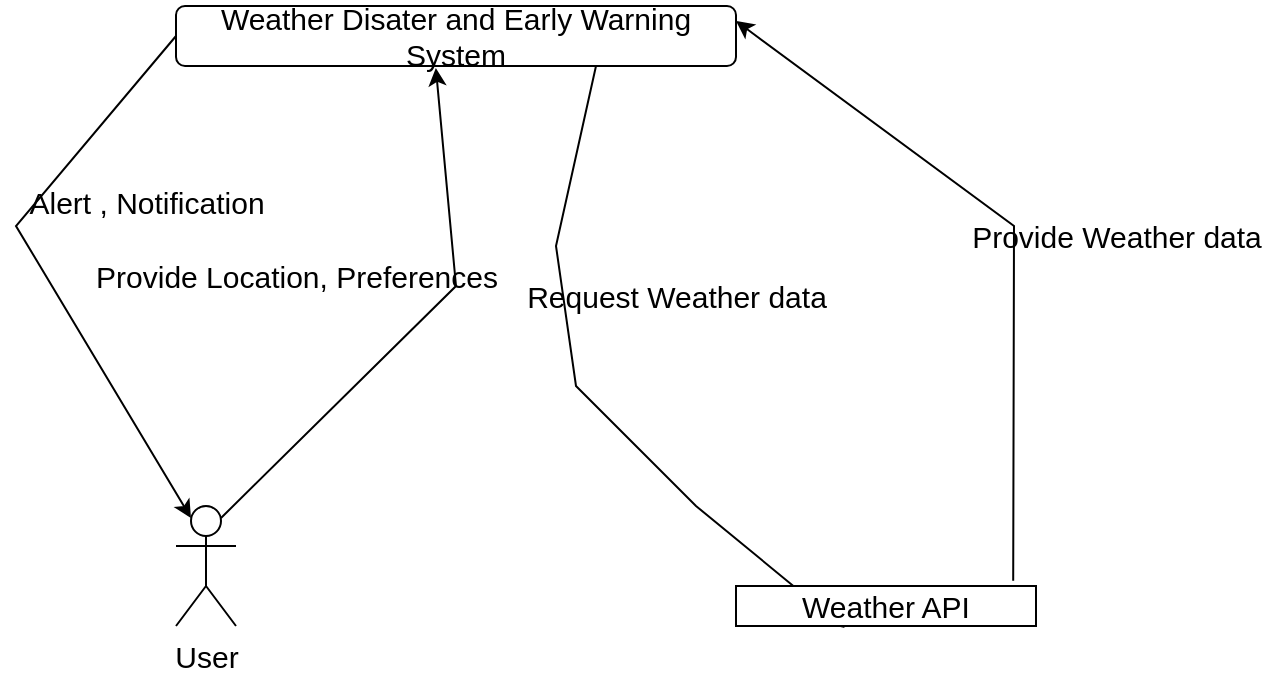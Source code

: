 <mxfile version="24.7.17">
  <diagram name="Page-1" id="JqdZ2X9EnypD1NYx4PsK">
    <mxGraphModel dx="1246" dy="533" grid="1" gridSize="10" guides="1" tooltips="1" connect="1" arrows="1" fold="1" page="1" pageScale="1" pageWidth="827" pageHeight="1169" math="0" shadow="0">
      <root>
        <mxCell id="0" />
        <mxCell id="1" parent="0" />
        <mxCell id="3iN7juQdv9RiVzlAzZco-14" value="Weather Disater and Early Warning System" style="rounded=1;whiteSpace=wrap;html=1;fontSize=15;" parent="1" vertex="1">
          <mxGeometry x="180" y="180" width="280" height="30" as="geometry" />
        </mxCell>
        <mxCell id="3iN7juQdv9RiVzlAzZco-23" style="edgeStyle=none;rounded=0;orthogonalLoop=1;jettySize=auto;html=1;entryX=1;entryY=0.25;entryDx=0;entryDy=0;exitX=0.924;exitY=-0.133;exitDx=0;exitDy=0;exitPerimeter=0;fontSize=15;" parent="1" source="i4aCO9MUuGmDaHsPj6hT-1" target="3iN7juQdv9RiVzlAzZco-14" edge="1">
          <mxGeometry relative="1" as="geometry">
            <Array as="points">
              <mxPoint x="599" y="290" />
            </Array>
            <mxPoint x="660" y="340" as="sourcePoint" />
          </mxGeometry>
        </mxCell>
        <mxCell id="3iN7juQdv9RiVzlAzZco-16" value="User" style="shape=umlActor;verticalLabelPosition=bottom;verticalAlign=top;html=1;fontSize=15;" parent="1" vertex="1">
          <mxGeometry x="180" y="430" width="30" height="60" as="geometry" />
        </mxCell>
        <mxCell id="3iN7juQdv9RiVzlAzZco-19" style="edgeStyle=none;rounded=0;orthogonalLoop=1;jettySize=auto;html=1;exitX=0;exitY=0.5;exitDx=0;exitDy=0;entryX=0.25;entryY=0.1;entryDx=0;entryDy=0;entryPerimeter=0;fontSize=15;" parent="1" source="3iN7juQdv9RiVzlAzZco-14" target="3iN7juQdv9RiVzlAzZco-16" edge="1">
          <mxGeometry relative="1" as="geometry">
            <Array as="points">
              <mxPoint x="100" y="290" />
            </Array>
          </mxGeometry>
        </mxCell>
        <mxCell id="3iN7juQdv9RiVzlAzZco-20" style="edgeStyle=none;rounded=0;orthogonalLoop=1;jettySize=auto;html=1;exitX=0.75;exitY=0.1;exitDx=0;exitDy=0;exitPerimeter=0;entryX=0.464;entryY=1.033;entryDx=0;entryDy=0;entryPerimeter=0;fontSize=15;" parent="1" source="3iN7juQdv9RiVzlAzZco-16" target="3iN7juQdv9RiVzlAzZco-14" edge="1">
          <mxGeometry relative="1" as="geometry">
            <Array as="points">
              <mxPoint x="320" y="320" />
            </Array>
          </mxGeometry>
        </mxCell>
        <mxCell id="3iN7juQdv9RiVzlAzZco-22" style="edgeStyle=none;rounded=0;orthogonalLoop=1;jettySize=auto;html=1;exitX=0.75;exitY=1;exitDx=0;exitDy=0;entryX=0.362;entryY=1.05;entryDx=0;entryDy=0;entryPerimeter=0;fontSize=15;" parent="1" source="3iN7juQdv9RiVzlAzZco-14" target="i4aCO9MUuGmDaHsPj6hT-1" edge="1">
          <mxGeometry relative="1" as="geometry">
            <Array as="points">
              <mxPoint x="370" y="300" />
              <mxPoint x="380" y="370" />
              <mxPoint x="440" y="430" />
            </Array>
            <mxPoint x="645" y="400" as="targetPoint" />
          </mxGeometry>
        </mxCell>
        <mxCell id="3iN7juQdv9RiVzlAzZco-26" value="Alert , Notification" style="text;html=1;align=center;verticalAlign=middle;resizable=0;points=[];autosize=1;strokeColor=none;fillColor=none;fontSize=15;" parent="1" vertex="1">
          <mxGeometry x="95" y="263" width="140" height="30" as="geometry" />
        </mxCell>
        <mxCell id="3iN7juQdv9RiVzlAzZco-29" value="Provide Location, Preferences" style="text;html=1;align=center;verticalAlign=middle;resizable=0;points=[];autosize=1;strokeColor=none;fillColor=none;fontSize=15;" parent="1" vertex="1">
          <mxGeometry x="130" y="300" width="220" height="30" as="geometry" />
        </mxCell>
        <mxCell id="3iN7juQdv9RiVzlAzZco-30" value="Request Weather data" style="text;html=1;align=center;verticalAlign=middle;resizable=0;points=[];autosize=1;strokeColor=none;fillColor=none;fontSize=15;" parent="1" vertex="1">
          <mxGeometry x="345" y="310" width="170" height="30" as="geometry" />
        </mxCell>
        <mxCell id="3iN7juQdv9RiVzlAzZco-31" value="Provide Weather data" style="text;html=1;align=center;verticalAlign=middle;resizable=0;points=[];autosize=1;strokeColor=none;fillColor=none;strokeWidth=2;fontSize=15;" parent="1" vertex="1">
          <mxGeometry x="565" y="280" width="170" height="30" as="geometry" />
        </mxCell>
        <mxCell id="i4aCO9MUuGmDaHsPj6hT-1" value="Weather API" style="rounded=0;whiteSpace=wrap;html=1;fontSize=15;" parent="1" vertex="1">
          <mxGeometry x="460" y="470" width="150" height="20" as="geometry" />
        </mxCell>
      </root>
    </mxGraphModel>
  </diagram>
</mxfile>
